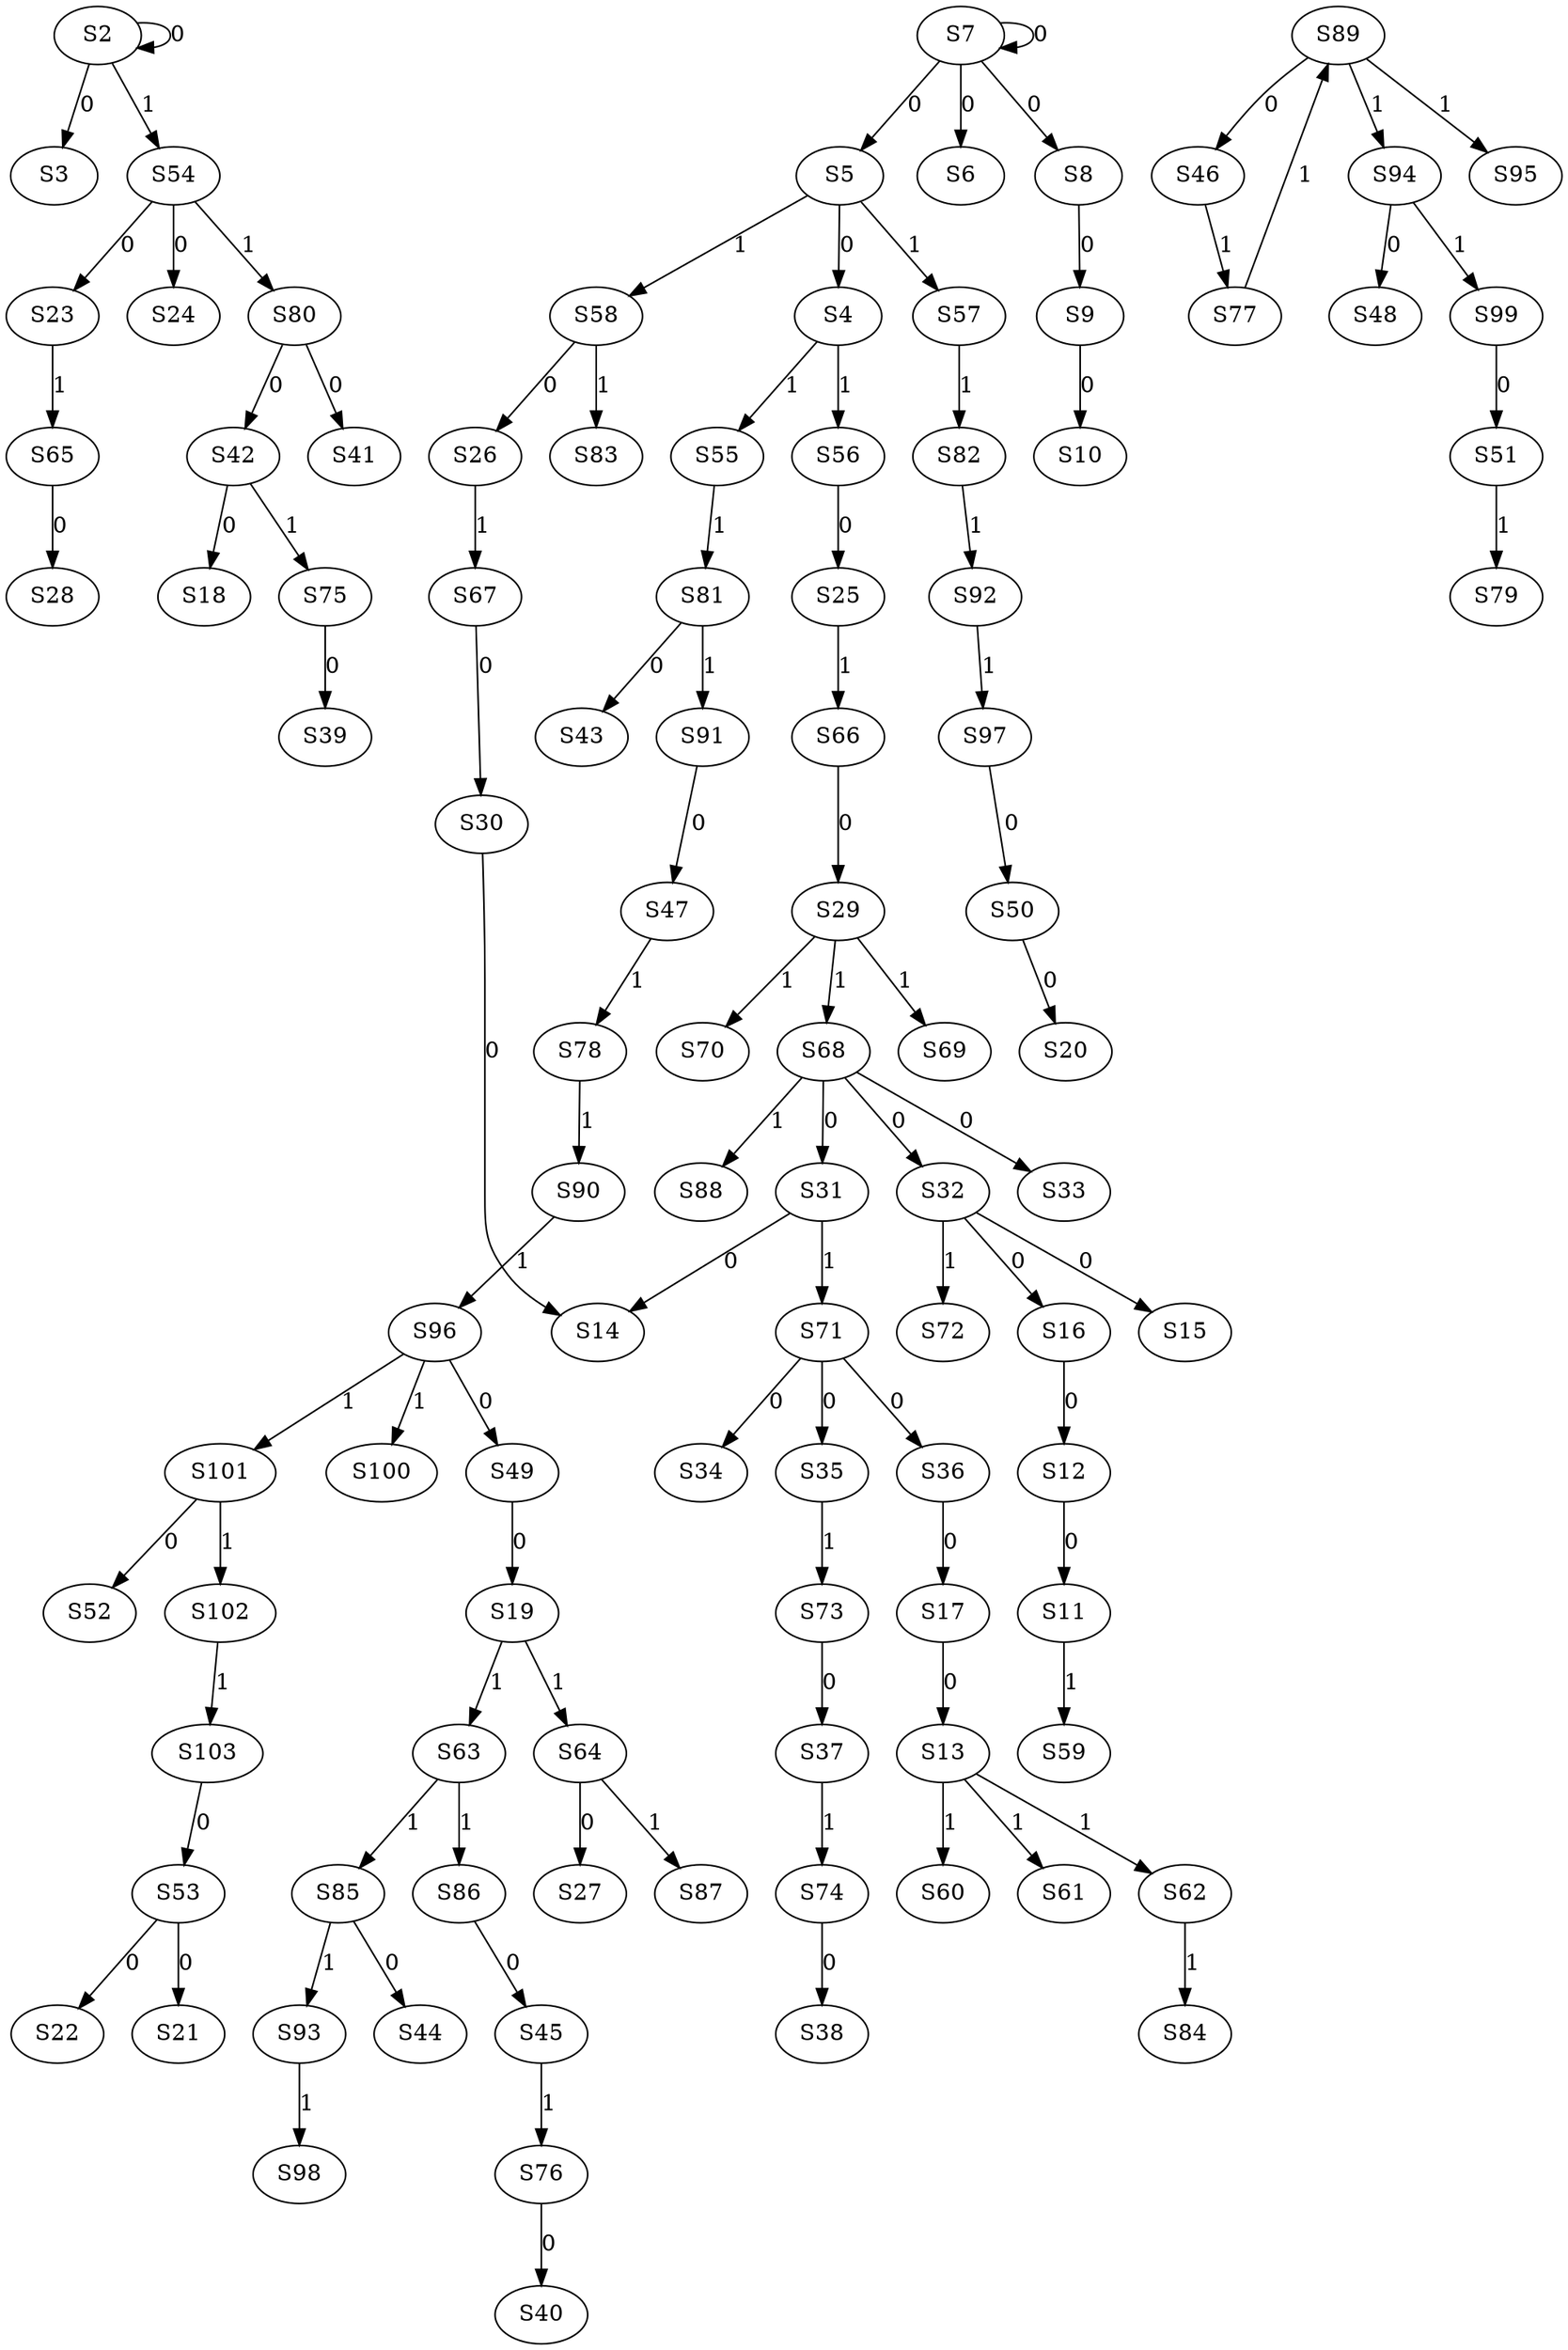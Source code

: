 strict digraph {
	S2 -> S2 [ label = 0 ];
	S2 -> S3 [ label = 0 ];
	S5 -> S4 [ label = 0 ];
	S7 -> S5 [ label = 0 ];
	S7 -> S6 [ label = 0 ];
	S7 -> S7 [ label = 0 ];
	S7 -> S8 [ label = 0 ];
	S8 -> S9 [ label = 0 ];
	S9 -> S10 [ label = 0 ];
	S12 -> S11 [ label = 0 ];
	S16 -> S12 [ label = 0 ];
	S17 -> S13 [ label = 0 ];
	S30 -> S14 [ label = 0 ];
	S32 -> S15 [ label = 0 ];
	S32 -> S16 [ label = 0 ];
	S36 -> S17 [ label = 0 ];
	S42 -> S18 [ label = 0 ];
	S49 -> S19 [ label = 0 ];
	S50 -> S20 [ label = 0 ];
	S53 -> S21 [ label = 0 ];
	S53 -> S22 [ label = 0 ];
	S54 -> S23 [ label = 0 ];
	S54 -> S24 [ label = 0 ];
	S56 -> S25 [ label = 0 ];
	S58 -> S26 [ label = 0 ];
	S64 -> S27 [ label = 0 ];
	S65 -> S28 [ label = 0 ];
	S66 -> S29 [ label = 0 ];
	S67 -> S30 [ label = 0 ];
	S68 -> S31 [ label = 0 ];
	S68 -> S32 [ label = 0 ];
	S68 -> S33 [ label = 0 ];
	S71 -> S34 [ label = 0 ];
	S71 -> S35 [ label = 0 ];
	S71 -> S36 [ label = 0 ];
	S73 -> S37 [ label = 0 ];
	S74 -> S38 [ label = 0 ];
	S75 -> S39 [ label = 0 ];
	S76 -> S40 [ label = 0 ];
	S80 -> S41 [ label = 0 ];
	S80 -> S42 [ label = 0 ];
	S81 -> S43 [ label = 0 ];
	S85 -> S44 [ label = 0 ];
	S86 -> S45 [ label = 0 ];
	S89 -> S46 [ label = 0 ];
	S91 -> S47 [ label = 0 ];
	S94 -> S48 [ label = 0 ];
	S96 -> S49 [ label = 0 ];
	S97 -> S50 [ label = 0 ];
	S99 -> S51 [ label = 0 ];
	S101 -> S52 [ label = 0 ];
	S103 -> S53 [ label = 0 ];
	S2 -> S54 [ label = 1 ];
	S4 -> S55 [ label = 1 ];
	S4 -> S56 [ label = 1 ];
	S5 -> S57 [ label = 1 ];
	S5 -> S58 [ label = 1 ];
	S11 -> S59 [ label = 1 ];
	S13 -> S60 [ label = 1 ];
	S13 -> S61 [ label = 1 ];
	S13 -> S62 [ label = 1 ];
	S19 -> S63 [ label = 1 ];
	S19 -> S64 [ label = 1 ];
	S23 -> S65 [ label = 1 ];
	S25 -> S66 [ label = 1 ];
	S26 -> S67 [ label = 1 ];
	S29 -> S68 [ label = 1 ];
	S29 -> S69 [ label = 1 ];
	S29 -> S70 [ label = 1 ];
	S31 -> S71 [ label = 1 ];
	S32 -> S72 [ label = 1 ];
	S35 -> S73 [ label = 1 ];
	S37 -> S74 [ label = 1 ];
	S42 -> S75 [ label = 1 ];
	S45 -> S76 [ label = 1 ];
	S46 -> S77 [ label = 1 ];
	S47 -> S78 [ label = 1 ];
	S51 -> S79 [ label = 1 ];
	S54 -> S80 [ label = 1 ];
	S55 -> S81 [ label = 1 ];
	S57 -> S82 [ label = 1 ];
	S58 -> S83 [ label = 1 ];
	S62 -> S84 [ label = 1 ];
	S63 -> S85 [ label = 1 ];
	S63 -> S86 [ label = 1 ];
	S64 -> S87 [ label = 1 ];
	S68 -> S88 [ label = 1 ];
	S77 -> S89 [ label = 1 ];
	S78 -> S90 [ label = 1 ];
	S81 -> S91 [ label = 1 ];
	S82 -> S92 [ label = 1 ];
	S85 -> S93 [ label = 1 ];
	S89 -> S94 [ label = 1 ];
	S89 -> S95 [ label = 1 ];
	S90 -> S96 [ label = 1 ];
	S92 -> S97 [ label = 1 ];
	S93 -> S98 [ label = 1 ];
	S94 -> S99 [ label = 1 ];
	S96 -> S100 [ label = 1 ];
	S96 -> S101 [ label = 1 ];
	S101 -> S102 [ label = 1 ];
	S102 -> S103 [ label = 1 ];
	S31 -> S14 [ label = 0 ];
}